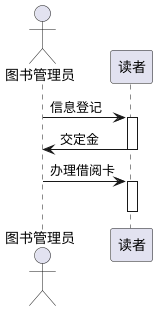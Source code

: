 @startuml

actor 图书管理员
participant "读者" as A


图书管理员 ->A :信息登记
activate A


A -> 图书管理员 :交定金
deactivate A

图书管理员 -> A :办理借阅卡
activate A
deactivate A

@enduml